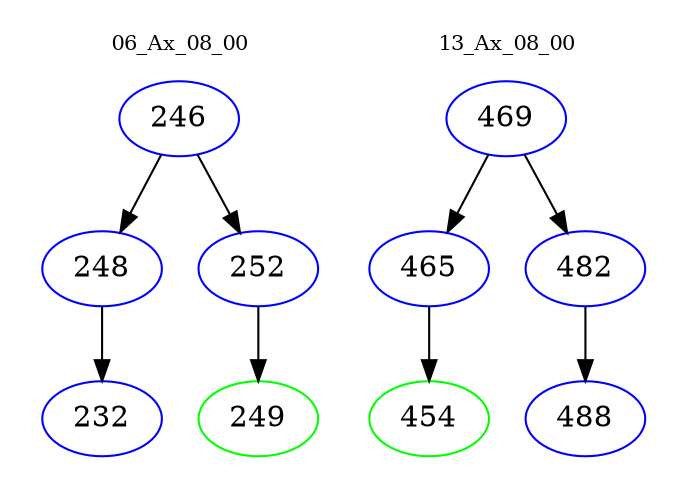 digraph{
subgraph cluster_0 {
color = white
label = "06_Ax_08_00";
fontsize=10;
T0_246 [label="246", color="blue"]
T0_246 -> T0_248 [color="black"]
T0_248 [label="248", color="blue"]
T0_248 -> T0_232 [color="black"]
T0_232 [label="232", color="blue"]
T0_246 -> T0_252 [color="black"]
T0_252 [label="252", color="blue"]
T0_252 -> T0_249 [color="black"]
T0_249 [label="249", color="green"]
}
subgraph cluster_1 {
color = white
label = "13_Ax_08_00";
fontsize=10;
T1_469 [label="469", color="blue"]
T1_469 -> T1_465 [color="black"]
T1_465 [label="465", color="blue"]
T1_465 -> T1_454 [color="black"]
T1_454 [label="454", color="green"]
T1_469 -> T1_482 [color="black"]
T1_482 [label="482", color="blue"]
T1_482 -> T1_488 [color="black"]
T1_488 [label="488", color="blue"]
}
}
